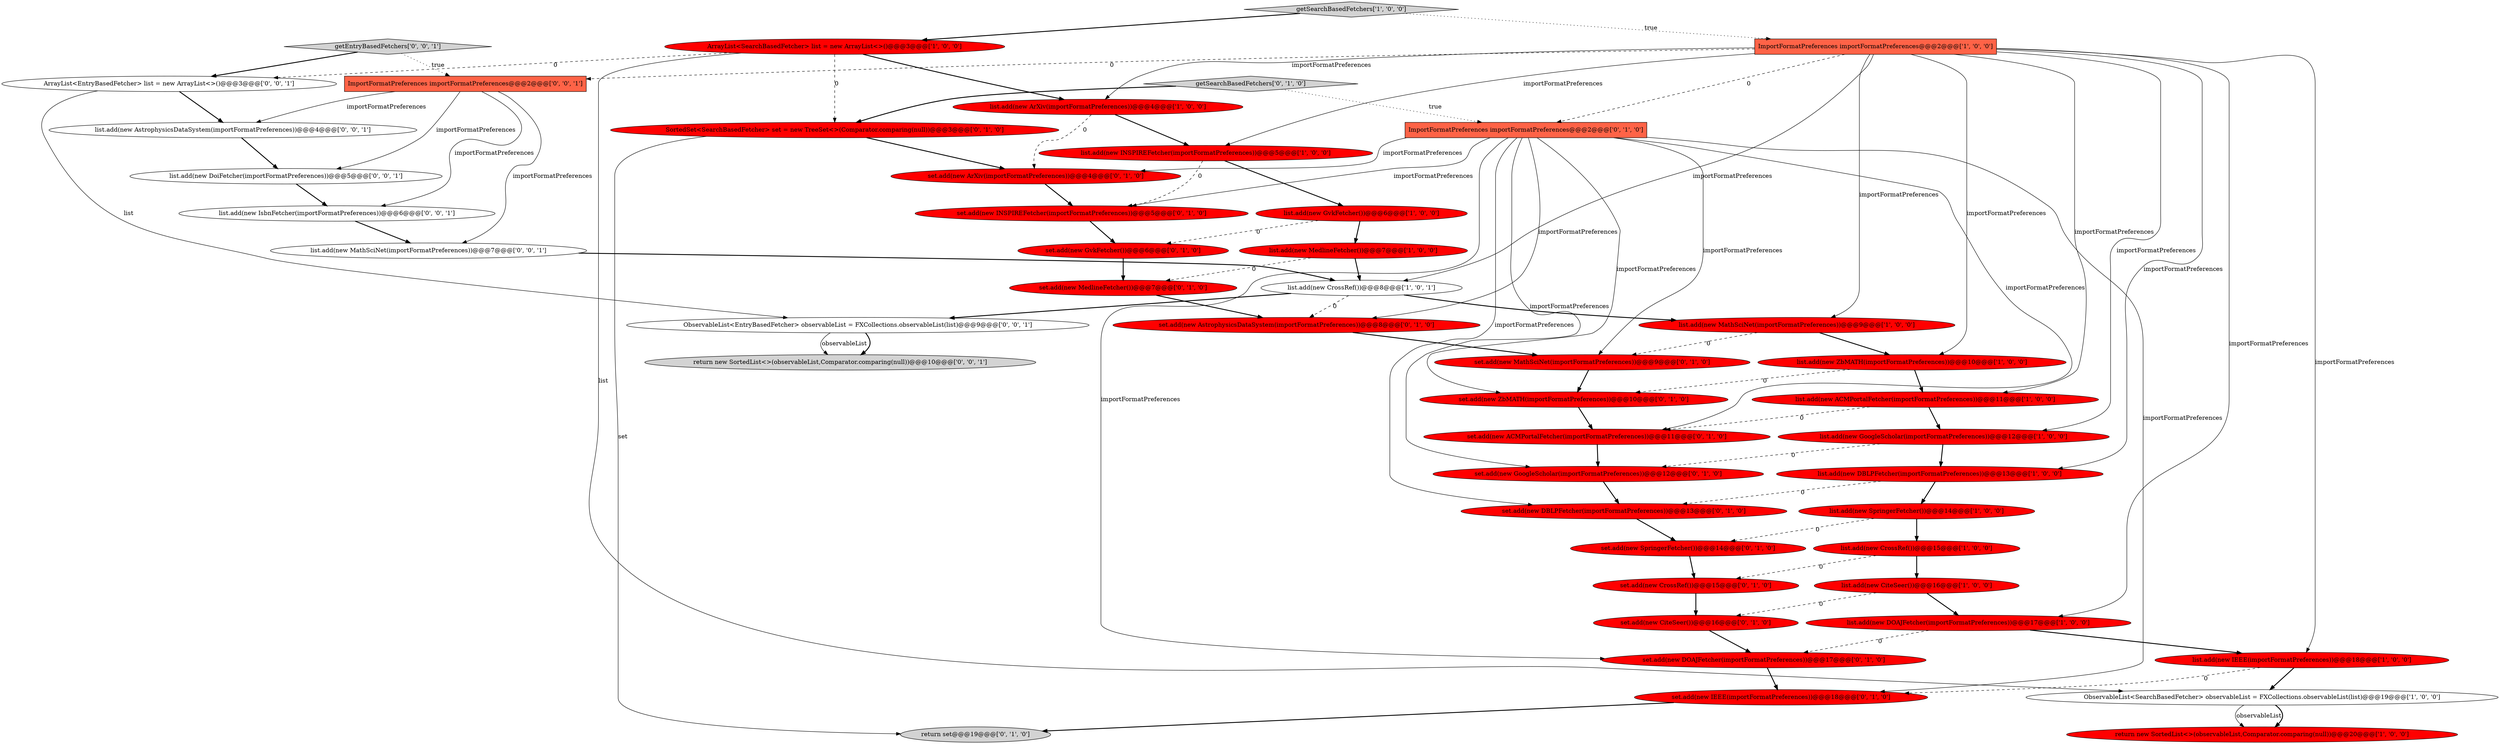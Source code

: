digraph {
14 [style = filled, label = "return new SortedList<>(observableList,Comparator.comparing(null))@@@20@@@['1', '0', '0']", fillcolor = red, shape = ellipse image = "AAA1AAABBB1BBB"];
8 [style = filled, label = "list.add(new CrossRef())@@@8@@@['1', '0', '1']", fillcolor = white, shape = ellipse image = "AAA0AAABBB1BBB"];
7 [style = filled, label = "ArrayList<SearchBasedFetcher> list = new ArrayList<>()@@@3@@@['1', '0', '0']", fillcolor = red, shape = ellipse image = "AAA1AAABBB1BBB"];
3 [style = filled, label = "list.add(new MedlineFetcher())@@@7@@@['1', '0', '0']", fillcolor = red, shape = ellipse image = "AAA1AAABBB1BBB"];
6 [style = filled, label = "list.add(new MathSciNet(importFormatPreferences))@@@9@@@['1', '0', '0']", fillcolor = red, shape = ellipse image = "AAA1AAABBB1BBB"];
19 [style = filled, label = "list.add(new GvkFetcher())@@@6@@@['1', '0', '0']", fillcolor = red, shape = ellipse image = "AAA1AAABBB1BBB"];
1 [style = filled, label = "list.add(new SpringerFetcher())@@@14@@@['1', '0', '0']", fillcolor = red, shape = ellipse image = "AAA1AAABBB1BBB"];
12 [style = filled, label = "list.add(new IEEE(importFormatPreferences))@@@18@@@['1', '0', '0']", fillcolor = red, shape = ellipse image = "AAA1AAABBB1BBB"];
36 [style = filled, label = "set.add(new INSPIREFetcher(importFormatPreferences))@@@5@@@['0', '1', '0']", fillcolor = red, shape = ellipse image = "AAA1AAABBB2BBB"];
34 [style = filled, label = "set.add(new GvkFetcher())@@@6@@@['0', '1', '0']", fillcolor = red, shape = ellipse image = "AAA1AAABBB2BBB"];
35 [style = filled, label = "set.add(new CiteSeer())@@@16@@@['0', '1', '0']", fillcolor = red, shape = ellipse image = "AAA1AAABBB2BBB"];
33 [style = filled, label = "SortedSet<SearchBasedFetcher> set = new TreeSet<>(Comparator.comparing(null))@@@3@@@['0', '1', '0']", fillcolor = red, shape = ellipse image = "AAA1AAABBB2BBB"];
24 [style = filled, label = "set.add(new MedlineFetcher())@@@7@@@['0', '1', '0']", fillcolor = red, shape = ellipse image = "AAA1AAABBB2BBB"];
18 [style = filled, label = "ObservableList<SearchBasedFetcher> observableList = FXCollections.observableList(list)@@@19@@@['1', '0', '0']", fillcolor = white, shape = ellipse image = "AAA0AAABBB1BBB"];
30 [style = filled, label = "set.add(new SpringerFetcher())@@@14@@@['0', '1', '0']", fillcolor = red, shape = ellipse image = "AAA1AAABBB2BBB"];
22 [style = filled, label = "return set@@@19@@@['0', '1', '0']", fillcolor = lightgray, shape = ellipse image = "AAA0AAABBB2BBB"];
37 [style = filled, label = "set.add(new ArXiv(importFormatPreferences))@@@4@@@['0', '1', '0']", fillcolor = red, shape = ellipse image = "AAA1AAABBB2BBB"];
0 [style = filled, label = "list.add(new INSPIREFetcher(importFormatPreferences))@@@5@@@['1', '0', '0']", fillcolor = red, shape = ellipse image = "AAA1AAABBB1BBB"];
41 [style = filled, label = "list.add(new IsbnFetcher(importFormatPreferences))@@@6@@@['0', '0', '1']", fillcolor = white, shape = ellipse image = "AAA0AAABBB3BBB"];
15 [style = filled, label = "ImportFormatPreferences importFormatPreferences@@@2@@@['1', '0', '0']", fillcolor = tomato, shape = box image = "AAA1AAABBB1BBB"];
26 [style = filled, label = "set.add(new DBLPFetcher(importFormatPreferences))@@@13@@@['0', '1', '0']", fillcolor = red, shape = ellipse image = "AAA1AAABBB2BBB"];
31 [style = filled, label = "set.add(new AstrophysicsDataSystem(importFormatPreferences))@@@8@@@['0', '1', '0']", fillcolor = red, shape = ellipse image = "AAA1AAABBB2BBB"];
43 [style = filled, label = "return new SortedList<>(observableList,Comparator.comparing(null))@@@10@@@['0', '0', '1']", fillcolor = lightgray, shape = ellipse image = "AAA0AAABBB3BBB"];
47 [style = filled, label = "ArrayList<EntryBasedFetcher> list = new ArrayList<>()@@@3@@@['0', '0', '1']", fillcolor = white, shape = ellipse image = "AAA0AAABBB3BBB"];
9 [style = filled, label = "list.add(new ACMPortalFetcher(importFormatPreferences))@@@11@@@['1', '0', '0']", fillcolor = red, shape = ellipse image = "AAA1AAABBB1BBB"];
16 [style = filled, label = "list.add(new ZbMATH(importFormatPreferences))@@@10@@@['1', '0', '0']", fillcolor = red, shape = ellipse image = "AAA1AAABBB1BBB"];
20 [style = filled, label = "set.add(new IEEE(importFormatPreferences))@@@18@@@['0', '1', '0']", fillcolor = red, shape = ellipse image = "AAA1AAABBB2BBB"];
13 [style = filled, label = "list.add(new CiteSeer())@@@16@@@['1', '0', '0']", fillcolor = red, shape = ellipse image = "AAA1AAABBB1BBB"];
29 [style = filled, label = "set.add(new DOAJFetcher(importFormatPreferences))@@@17@@@['0', '1', '0']", fillcolor = red, shape = ellipse image = "AAA1AAABBB2BBB"];
42 [style = filled, label = "ObservableList<EntryBasedFetcher> observableList = FXCollections.observableList(list)@@@9@@@['0', '0', '1']", fillcolor = white, shape = ellipse image = "AAA0AAABBB3BBB"];
17 [style = filled, label = "list.add(new DOAJFetcher(importFormatPreferences))@@@17@@@['1', '0', '0']", fillcolor = red, shape = ellipse image = "AAA1AAABBB1BBB"];
5 [style = filled, label = "list.add(new GoogleScholar(importFormatPreferences))@@@12@@@['1', '0', '0']", fillcolor = red, shape = ellipse image = "AAA1AAABBB1BBB"];
11 [style = filled, label = "list.add(new ArXiv(importFormatPreferences))@@@4@@@['1', '0', '0']", fillcolor = red, shape = ellipse image = "AAA1AAABBB1BBB"];
44 [style = filled, label = "list.add(new MathSciNet(importFormatPreferences))@@@7@@@['0', '0', '1']", fillcolor = white, shape = ellipse image = "AAA0AAABBB3BBB"];
21 [style = filled, label = "ImportFormatPreferences importFormatPreferences@@@2@@@['0', '1', '0']", fillcolor = tomato, shape = box image = "AAA1AAABBB2BBB"];
28 [style = filled, label = "set.add(new GoogleScholar(importFormatPreferences))@@@12@@@['0', '1', '0']", fillcolor = red, shape = ellipse image = "AAA1AAABBB2BBB"];
40 [style = filled, label = "ImportFormatPreferences importFormatPreferences@@@2@@@['0', '0', '1']", fillcolor = tomato, shape = box image = "AAA0AAABBB3BBB"];
4 [style = filled, label = "list.add(new DBLPFetcher(importFormatPreferences))@@@13@@@['1', '0', '0']", fillcolor = red, shape = ellipse image = "AAA1AAABBB1BBB"];
27 [style = filled, label = "set.add(new MathSciNet(importFormatPreferences))@@@9@@@['0', '1', '0']", fillcolor = red, shape = ellipse image = "AAA1AAABBB2BBB"];
45 [style = filled, label = "list.add(new AstrophysicsDataSystem(importFormatPreferences))@@@4@@@['0', '0', '1']", fillcolor = white, shape = ellipse image = "AAA0AAABBB3BBB"];
46 [style = filled, label = "list.add(new DoiFetcher(importFormatPreferences))@@@5@@@['0', '0', '1']", fillcolor = white, shape = ellipse image = "AAA0AAABBB3BBB"];
39 [style = filled, label = "getEntryBasedFetchers['0', '0', '1']", fillcolor = lightgray, shape = diamond image = "AAA0AAABBB3BBB"];
38 [style = filled, label = "set.add(new ACMPortalFetcher(importFormatPreferences))@@@11@@@['0', '1', '0']", fillcolor = red, shape = ellipse image = "AAA1AAABBB2BBB"];
32 [style = filled, label = "set.add(new CrossRef())@@@15@@@['0', '1', '0']", fillcolor = red, shape = ellipse image = "AAA1AAABBB2BBB"];
10 [style = filled, label = "getSearchBasedFetchers['1', '0', '0']", fillcolor = lightgray, shape = diamond image = "AAA0AAABBB1BBB"];
25 [style = filled, label = "set.add(new ZbMATH(importFormatPreferences))@@@10@@@['0', '1', '0']", fillcolor = red, shape = ellipse image = "AAA1AAABBB2BBB"];
23 [style = filled, label = "getSearchBasedFetchers['0', '1', '0']", fillcolor = lightgray, shape = diamond image = "AAA0AAABBB2BBB"];
2 [style = filled, label = "list.add(new CrossRef())@@@15@@@['1', '0', '0']", fillcolor = red, shape = ellipse image = "AAA1AAABBB1BBB"];
32->35 [style = bold, label=""];
15->6 [style = solid, label="importFormatPreferences"];
15->12 [style = solid, label="importFormatPreferences"];
44->8 [style = bold, label=""];
2->32 [style = dashed, label="0"];
21->31 [style = solid, label="importFormatPreferences"];
8->6 [style = bold, label=""];
21->36 [style = solid, label="importFormatPreferences"];
15->40 [style = dashed, label="0"];
18->14 [style = solid, label="observableList"];
15->5 [style = solid, label="importFormatPreferences"];
21->20 [style = solid, label="importFormatPreferences"];
19->34 [style = dashed, label="0"];
13->17 [style = bold, label=""];
23->33 [style = bold, label=""];
34->24 [style = bold, label=""];
5->28 [style = dashed, label="0"];
12->18 [style = bold, label=""];
9->5 [style = bold, label=""];
39->47 [style = bold, label=""];
0->36 [style = dashed, label="0"];
19->3 [style = bold, label=""];
27->25 [style = bold, label=""];
16->9 [style = bold, label=""];
33->22 [style = solid, label="set"];
7->11 [style = bold, label=""];
12->20 [style = dashed, label="0"];
37->36 [style = bold, label=""];
38->28 [style = bold, label=""];
0->19 [style = bold, label=""];
16->25 [style = dashed, label="0"];
3->24 [style = dashed, label="0"];
23->21 [style = dotted, label="true"];
15->9 [style = solid, label="importFormatPreferences"];
15->0 [style = solid, label="importFormatPreferences"];
4->26 [style = dashed, label="0"];
10->7 [style = bold, label=""];
46->41 [style = bold, label=""];
7->18 [style = solid, label="list"];
29->20 [style = bold, label=""];
31->27 [style = bold, label=""];
6->27 [style = dashed, label="0"];
15->16 [style = solid, label="importFormatPreferences"];
39->40 [style = dotted, label="true"];
45->46 [style = bold, label=""];
21->28 [style = solid, label="importFormatPreferences"];
15->8 [style = solid, label="importFormatPreferences"];
21->27 [style = solid, label="importFormatPreferences"];
21->38 [style = solid, label="importFormatPreferences"];
25->38 [style = bold, label=""];
47->42 [style = solid, label="list"];
35->29 [style = bold, label=""];
13->35 [style = dashed, label="0"];
1->30 [style = dashed, label="0"];
15->21 [style = dashed, label="0"];
28->26 [style = bold, label=""];
30->32 [style = bold, label=""];
17->12 [style = bold, label=""];
40->44 [style = solid, label="importFormatPreferences"];
24->31 [style = bold, label=""];
40->45 [style = solid, label="importFormatPreferences"];
3->8 [style = bold, label=""];
5->4 [style = bold, label=""];
4->1 [style = bold, label=""];
1->2 [style = bold, label=""];
47->45 [style = bold, label=""];
33->37 [style = bold, label=""];
36->34 [style = bold, label=""];
9->38 [style = dashed, label="0"];
7->47 [style = dashed, label="0"];
42->43 [style = bold, label=""];
21->25 [style = solid, label="importFormatPreferences"];
42->43 [style = solid, label="observableList"];
17->29 [style = dashed, label="0"];
15->4 [style = solid, label="importFormatPreferences"];
40->41 [style = solid, label="importFormatPreferences"];
21->26 [style = solid, label="importFormatPreferences"];
20->22 [style = bold, label=""];
21->29 [style = solid, label="importFormatPreferences"];
15->11 [style = solid, label="importFormatPreferences"];
2->13 [style = bold, label=""];
26->30 [style = bold, label=""];
10->15 [style = dotted, label="true"];
11->0 [style = bold, label=""];
8->42 [style = bold, label=""];
6->16 [style = bold, label=""];
15->17 [style = solid, label="importFormatPreferences"];
11->37 [style = dashed, label="0"];
7->33 [style = dashed, label="0"];
8->31 [style = dashed, label="0"];
41->44 [style = bold, label=""];
40->46 [style = solid, label="importFormatPreferences"];
21->37 [style = solid, label="importFormatPreferences"];
18->14 [style = bold, label=""];
}
